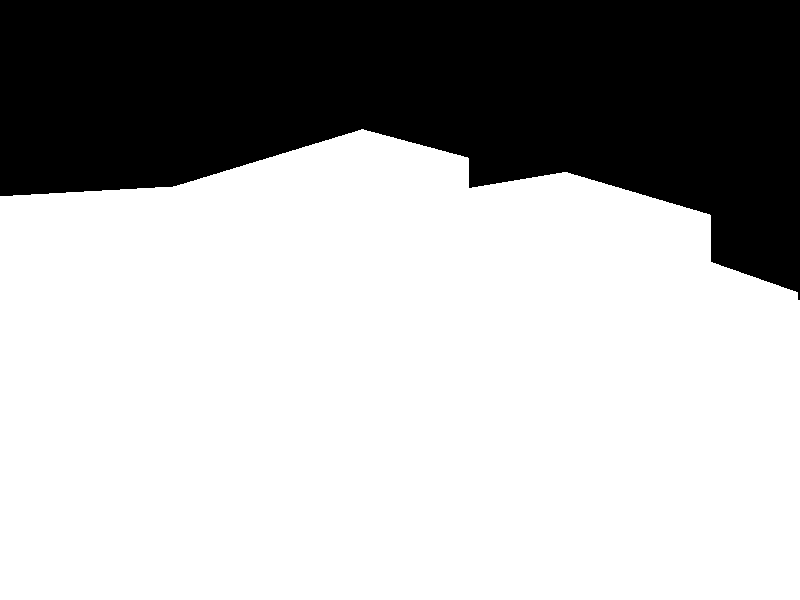 camera {
  location  <0, 0, 14>
  up        <0,  1,  0>
  right     <1.33333, 0,  0>
  look_at   <0, 0, 0>
}


light_source {<100, 100, 100> color rgb <1.5, 1.5, 1.5>}
light_source {<-100, 100, 100> color rgb <1.5, 1.5, 1.5>}


box { <-2, -5, -5>, <2, 4, 5>
   pigment { color rgb <1.0, 1.0, 1.0>}
      finish {ambient 0.4 diffuse 0.8}
         rotate <0, -45, 0>
             translate <3, 0, -5>
}

box { <-2, -5, -5>, <2, 3, 5>
   pigment { color rgb <1.0, 1.0, 1.0>}
      finish {ambient 0.2 diffuse 0.8}
         rotate <0, -75, 0>
             translate <10, 0, -5>
}

box { <1, -5, -5>, <2, 1, 5>
   pigment { color rgb <1.0, 1.0, 1.0>}
      finish {ambient 0.2 diffuse 0.8}
         rotate <0, -60, 0>
             translate <12, 0, -5>
}

box { <-2, -5, -5>, <2, 2, 5>
   pigment { color rgb <1.0, 1.0, 1.0>}
      finish {ambient 0.2 diffuse 0.8}
         rotate <0, 45, 0>
             translate <-4, 0, -5>
}

box { <-2, -5, -5>, <2, 3, 5>
   pigment { color rgb <1.0, 1.0, 1.0>}
      finish {ambient 0.2 diffuse 0.8}
         rotate <0, 45, 0>
             translate <-6, 0, -5>
}

box { <-2, -5, -75>, <-1, 1, 5>
   pigment { color rgb <1.0, 1.0, 1.0>}
      finish {ambient 0.2 diffuse 0.8}
         rotate <0, 35, 0>
             translate <-8, 0, -5>
}

plane {<0, 1, 0>, -4
      pigment {color rgb <1.0, 1.0, 1.0>}
      finish {ambient 0.4 diffuse 0.8}
}
